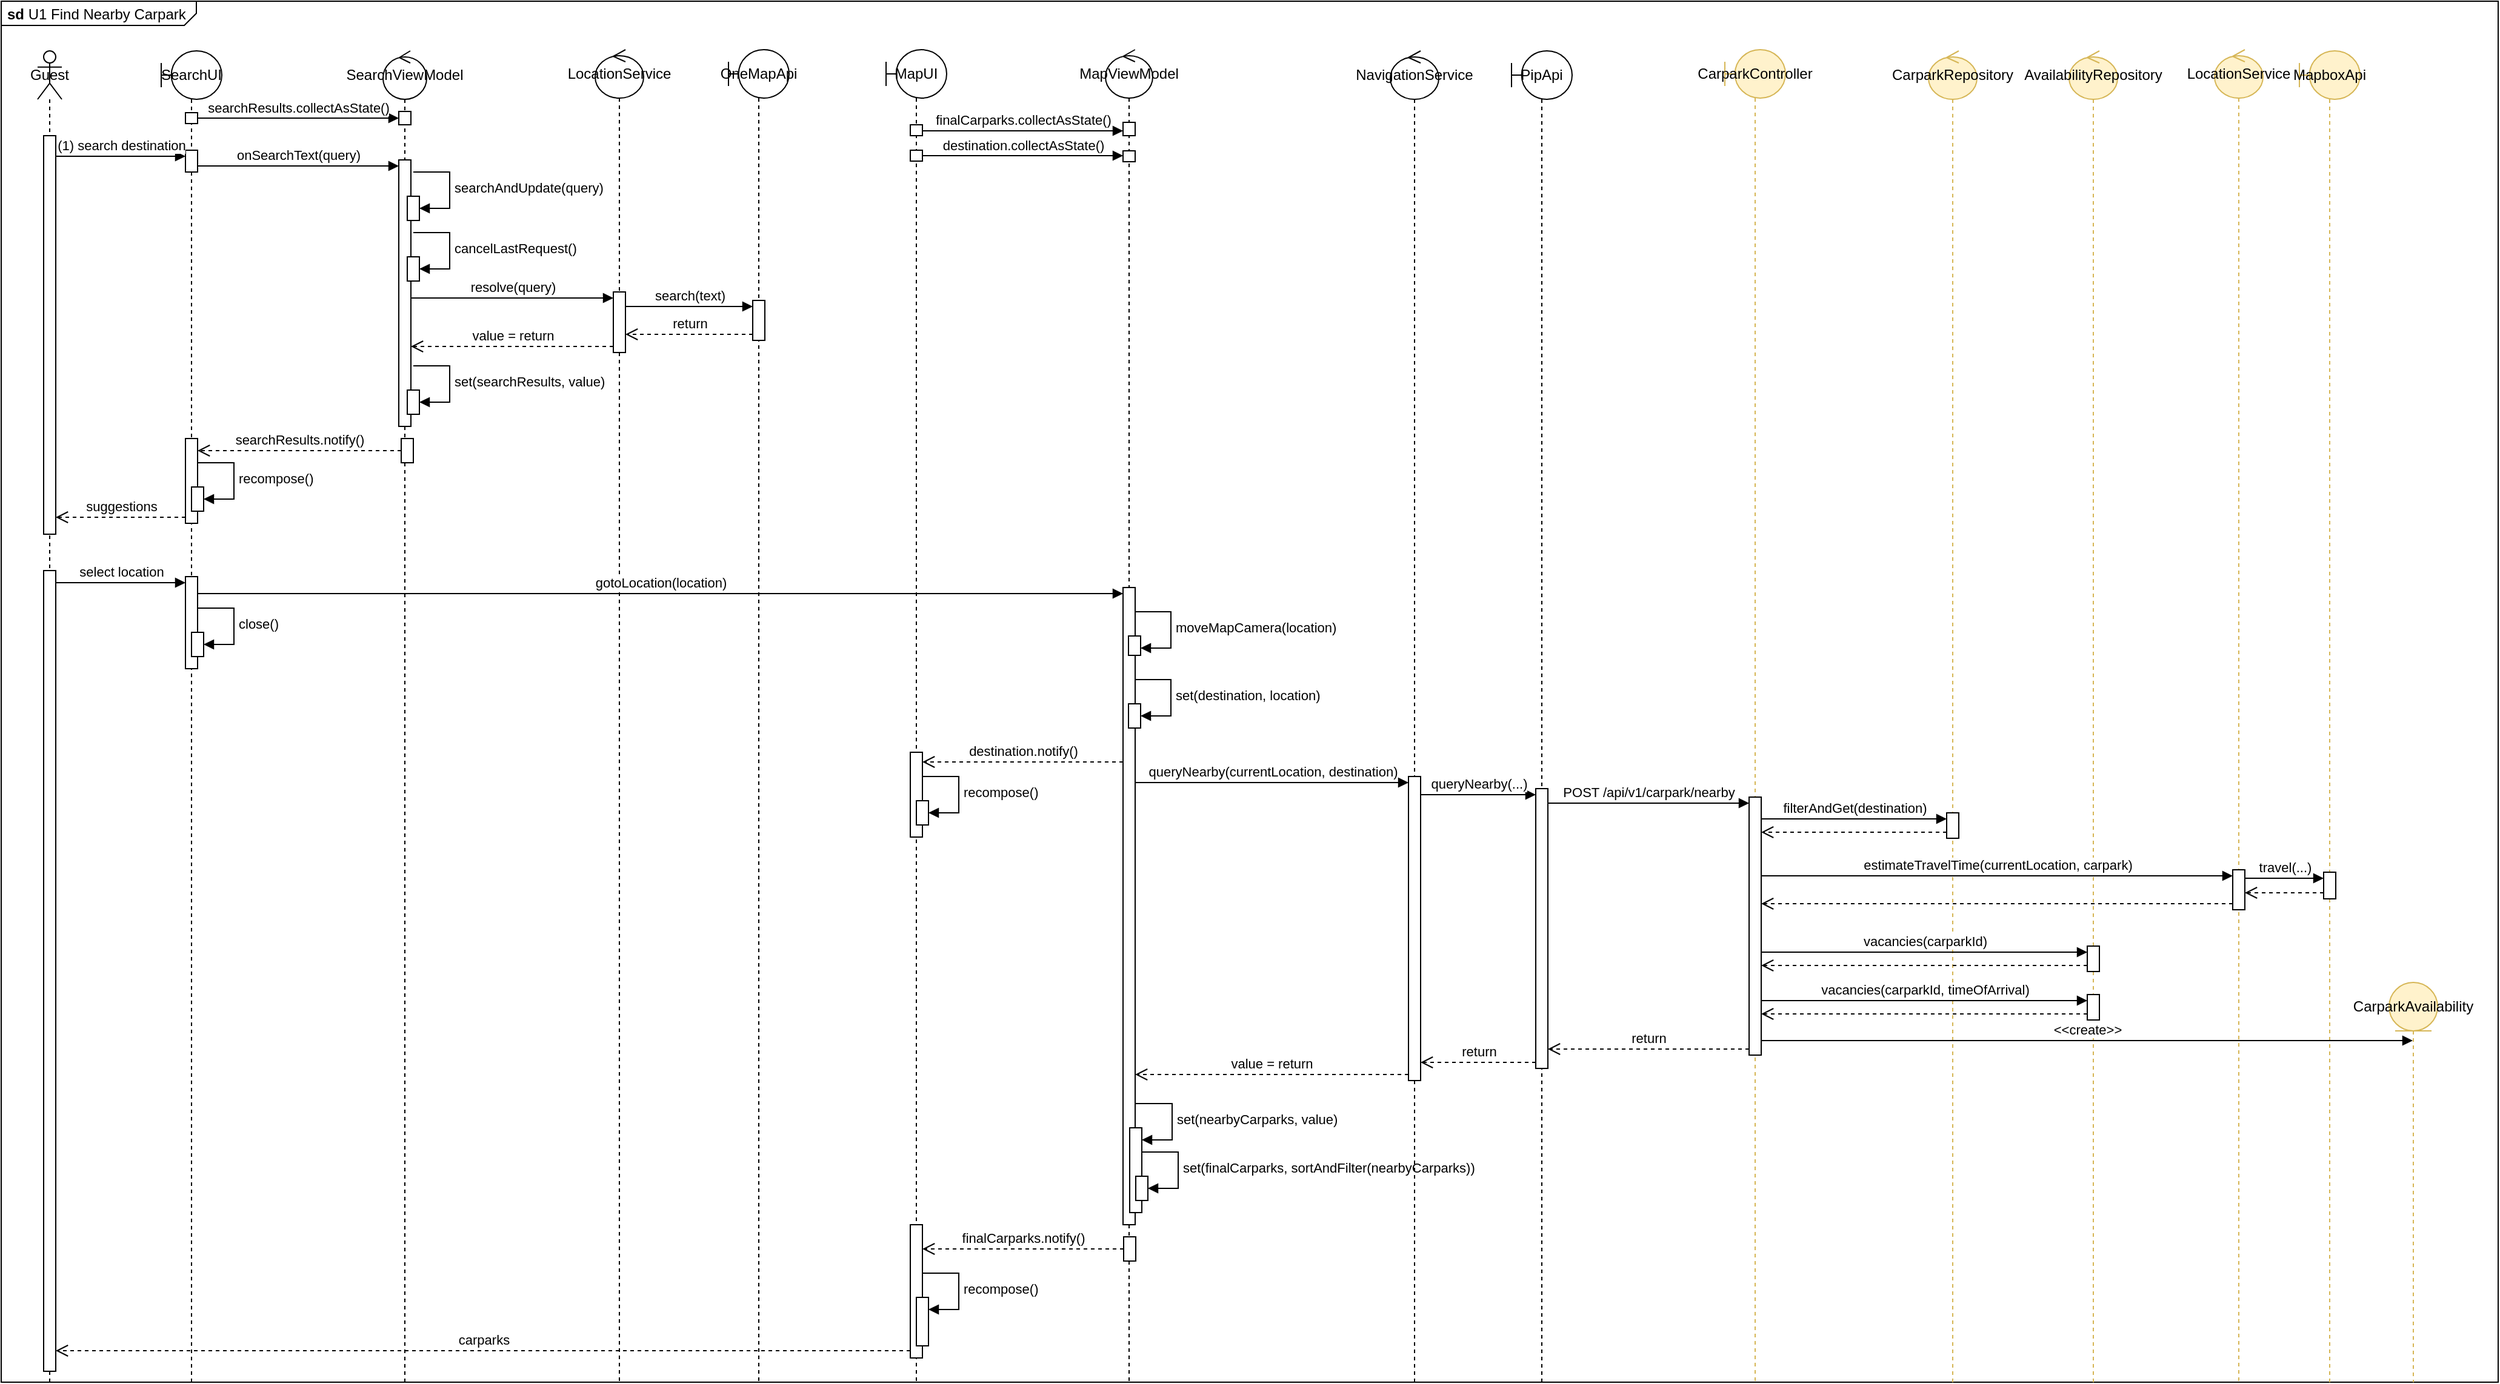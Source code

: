 <mxfile version="22.1.3" type="google">
  <diagram name="Page-1" id="Y_XIVPLSbeTT0fTXCSYw">
    <mxGraphModel grid="1" page="1" gridSize="10" guides="1" tooltips="1" connect="1" arrows="1" fold="1" pageScale="1" pageWidth="1200" pageHeight="1920" math="0" shadow="0">
      <root>
        <mxCell id="0" />
        <mxCell id="1" parent="0" />
        <mxCell id="b3-rq_WjQlA8YxyIdwE0-1" value="&lt;p style=&quot;margin:0px;margin-top:4px;margin-left:5px;text-align:left;&quot;&gt;&lt;b&gt;sd&lt;/b&gt;  U1 Find Nearby Carpark&lt;/p&gt;" style="html=1;shape=mxgraph.sysml.package;overflow=fill;labelX=161.5;align=left;spacingLeft=5;verticalAlign=top;spacingTop=-3;movable=1;resizable=1;rotatable=1;deletable=1;editable=1;locked=0;connectable=1;" vertex="1" parent="1">
          <mxGeometry x="90" y="40" width="2060" height="1140" as="geometry" />
        </mxCell>
        <mxCell id="b3-rq_WjQlA8YxyIdwE0-6" value="Guest" style="shape=umlLifeline;perimeter=lifelinePerimeter;whiteSpace=wrap;html=1;container=1;dropTarget=0;collapsible=0;recursiveResize=0;outlineConnect=0;portConstraint=eastwest;newEdgeStyle={&quot;curved&quot;:0,&quot;rounded&quot;:0};participant=umlActor;" vertex="1" parent="1">
          <mxGeometry x="120" y="81" width="20" height="1099" as="geometry" />
        </mxCell>
        <mxCell id="b3-rq_WjQlA8YxyIdwE0-49" value="" style="html=1;points=[[0,0,0,0,5],[0,1,0,0,-5],[1,0,0,0,5],[1,1,0,0,-5]];perimeter=orthogonalPerimeter;outlineConnect=0;targetShapes=umlLifeline;portConstraint=eastwest;newEdgeStyle={&quot;curved&quot;:0,&quot;rounded&quot;:0};" vertex="1" parent="b3-rq_WjQlA8YxyIdwE0-6">
          <mxGeometry x="5" y="70" width="10" height="329" as="geometry" />
        </mxCell>
        <mxCell id="xfMOsYi-v5C7950PNOb1-2" value="" style="html=1;points=[[0,0,0,0,5],[0,1,0,0,-5],[1,0,0,0,5],[1,1,0,0,-5]];perimeter=orthogonalPerimeter;outlineConnect=0;targetShapes=umlLifeline;portConstraint=eastwest;newEdgeStyle={&quot;curved&quot;:0,&quot;rounded&quot;:0};" vertex="1" parent="b3-rq_WjQlA8YxyIdwE0-6">
          <mxGeometry x="5" y="429" width="10" height="661" as="geometry" />
        </mxCell>
        <mxCell id="b3-rq_WjQlA8YxyIdwE0-10" value="SearchUI" style="shape=umlLifeline;perimeter=lifelinePerimeter;whiteSpace=wrap;html=1;container=1;dropTarget=0;collapsible=0;recursiveResize=0;outlineConnect=0;portConstraint=eastwest;newEdgeStyle={&quot;curved&quot;:0,&quot;rounded&quot;:0};participant=umlBoundary;" vertex="1" parent="1">
          <mxGeometry x="222" y="81" width="50" height="1099" as="geometry" />
        </mxCell>
        <mxCell id="b3-rq_WjQlA8YxyIdwE0-19" value="" style="html=1;points=[[0,0,0,0,5],[0,1,0,0,-5],[1,0,0,0,5],[1,1,0,0,-5]];perimeter=orthogonalPerimeter;outlineConnect=0;targetShapes=umlLifeline;portConstraint=eastwest;newEdgeStyle={&quot;curved&quot;:0,&quot;rounded&quot;:0};" vertex="1" parent="b3-rq_WjQlA8YxyIdwE0-10">
          <mxGeometry x="20" y="82" width="10" height="18" as="geometry" />
        </mxCell>
        <mxCell id="b3-rq_WjQlA8YxyIdwE0-45" value="" style="html=1;points=[[0,0,0,0,5],[0,1,0,0,-5],[1,0,0,0,5],[1,1,0,0,-5]];perimeter=orthogonalPerimeter;outlineConnect=0;targetShapes=umlLifeline;portConstraint=eastwest;newEdgeStyle={&quot;curved&quot;:0,&quot;rounded&quot;:0};" vertex="1" parent="b3-rq_WjQlA8YxyIdwE0-10">
          <mxGeometry x="20" y="320" width="10" height="70" as="geometry" />
        </mxCell>
        <mxCell id="b3-rq_WjQlA8YxyIdwE0-47" value="" style="html=1;points=[[0,0,0,0,5],[0,1,0,0,-5],[1,0,0,0,5],[1,1,0,0,-5]];perimeter=orthogonalPerimeter;outlineConnect=0;targetShapes=umlLifeline;portConstraint=eastwest;newEdgeStyle={&quot;curved&quot;:0,&quot;rounded&quot;:0};" vertex="1" parent="b3-rq_WjQlA8YxyIdwE0-10">
          <mxGeometry x="25" y="360" width="10" height="20" as="geometry" />
        </mxCell>
        <mxCell id="b3-rq_WjQlA8YxyIdwE0-48" value="recompose()" style="html=1;align=left;spacingLeft=2;endArrow=block;rounded=0;edgeStyle=orthogonalEdgeStyle;curved=0;rounded=0;" edge="1" parent="b3-rq_WjQlA8YxyIdwE0-10" target="b3-rq_WjQlA8YxyIdwE0-47">
          <mxGeometry relative="1" as="geometry">
            <mxPoint x="30" y="340" as="sourcePoint" />
            <Array as="points">
              <mxPoint x="60" y="370" />
            </Array>
          </mxGeometry>
        </mxCell>
        <mxCell id="xfMOsYi-v5C7950PNOb1-3" value="" style="html=1;points=[[0,0,0,0,5],[0,1,0,0,-5],[1,0,0,0,5],[1,1,0,0,-5]];perimeter=orthogonalPerimeter;outlineConnect=0;targetShapes=umlLifeline;portConstraint=eastwest;newEdgeStyle={&quot;curved&quot;:0,&quot;rounded&quot;:0};" vertex="1" parent="b3-rq_WjQlA8YxyIdwE0-10">
          <mxGeometry x="20" y="434" width="10" height="76" as="geometry" />
        </mxCell>
        <mxCell id="xfMOsYi-v5C7950PNOb1-9" value="" style="html=1;points=[[0,0,0,0,5],[0,1,0,0,-5],[1,0,0,0,5],[1,1,0,0,-5]];perimeter=orthogonalPerimeter;outlineConnect=0;targetShapes=umlLifeline;portConstraint=eastwest;newEdgeStyle={&quot;curved&quot;:0,&quot;rounded&quot;:0};" vertex="1" parent="b3-rq_WjQlA8YxyIdwE0-10">
          <mxGeometry x="25" y="480" width="10" height="20" as="geometry" />
        </mxCell>
        <mxCell id="xfMOsYi-v5C7950PNOb1-10" value="close()" style="html=1;align=left;spacingLeft=2;endArrow=block;rounded=0;edgeStyle=orthogonalEdgeStyle;curved=0;rounded=0;" edge="1" parent="b3-rq_WjQlA8YxyIdwE0-10" target="xfMOsYi-v5C7950PNOb1-9">
          <mxGeometry relative="1" as="geometry">
            <mxPoint x="30" y="460" as="sourcePoint" />
            <Array as="points">
              <mxPoint x="60" y="490" />
            </Array>
          </mxGeometry>
        </mxCell>
        <mxCell id="xfMOsYi-v5C7950PNOb1-11" value="" style="html=1;points=[[0,0,0,0,5],[0,1,0,0,-5],[1,0,0,0,5],[1,1,0,0,-5]];perimeter=orthogonalPerimeter;outlineConnect=0;targetShapes=umlLifeline;portConstraint=eastwest;newEdgeStyle={&quot;curved&quot;:0,&quot;rounded&quot;:0};" vertex="1" parent="b3-rq_WjQlA8YxyIdwE0-10">
          <mxGeometry x="20" y="51" width="10" height="9" as="geometry" />
        </mxCell>
        <mxCell id="b3-rq_WjQlA8YxyIdwE0-11" value="SearchViewModel" style="shape=umlLifeline;perimeter=lifelinePerimeter;whiteSpace=wrap;html=1;container=1;dropTarget=0;collapsible=0;recursiveResize=0;outlineConnect=0;portConstraint=eastwest;newEdgeStyle={&quot;curved&quot;:0,&quot;rounded&quot;:0};participant=umlControl;" vertex="1" parent="1">
          <mxGeometry x="405" y="81" width="36" height="1099" as="geometry" />
        </mxCell>
        <mxCell id="b3-rq_WjQlA8YxyIdwE0-22" value="" style="html=1;points=[[0,0,0,0,5],[0,1,0,0,-5],[1,0,0,0,5],[1,1,0,0,-5]];perimeter=orthogonalPerimeter;outlineConnect=0;targetShapes=umlLifeline;portConstraint=eastwest;newEdgeStyle={&quot;curved&quot;:0,&quot;rounded&quot;:0};" vertex="1" parent="b3-rq_WjQlA8YxyIdwE0-11">
          <mxGeometry x="13" y="90" width="10" height="220" as="geometry" />
        </mxCell>
        <mxCell id="b3-rq_WjQlA8YxyIdwE0-30" value="" style="html=1;points=[[0,0,0,0,5],[0,1,0,0,-5],[1,0,0,0,5],[1,1,0,0,-5]];perimeter=orthogonalPerimeter;outlineConnect=0;targetShapes=umlLifeline;portConstraint=eastwest;newEdgeStyle={&quot;curved&quot;:0,&quot;rounded&quot;:0};" vertex="1" parent="b3-rq_WjQlA8YxyIdwE0-11">
          <mxGeometry x="20" y="120" width="10" height="20" as="geometry" />
        </mxCell>
        <mxCell id="b3-rq_WjQlA8YxyIdwE0-31" value="searchAndUpdate(query)" style="html=1;align=left;spacingLeft=2;endArrow=block;rounded=0;edgeStyle=orthogonalEdgeStyle;curved=0;rounded=0;" edge="1" parent="b3-rq_WjQlA8YxyIdwE0-11" target="b3-rq_WjQlA8YxyIdwE0-30">
          <mxGeometry relative="1" as="geometry">
            <mxPoint x="25" y="100" as="sourcePoint" />
            <Array as="points">
              <mxPoint x="55" y="130" />
            </Array>
          </mxGeometry>
        </mxCell>
        <mxCell id="b3-rq_WjQlA8YxyIdwE0-34" value="" style="html=1;points=[[0,0,0,0,5],[0,1,0,0,-5],[1,0,0,0,5],[1,1,0,0,-5]];perimeter=orthogonalPerimeter;outlineConnect=0;targetShapes=umlLifeline;portConstraint=eastwest;newEdgeStyle={&quot;curved&quot;:0,&quot;rounded&quot;:0};" vertex="1" parent="b3-rq_WjQlA8YxyIdwE0-11">
          <mxGeometry x="20" y="170" width="10" height="20" as="geometry" />
        </mxCell>
        <mxCell id="b3-rq_WjQlA8YxyIdwE0-35" value="cancelLastRequest()" style="html=1;align=left;spacingLeft=2;endArrow=block;rounded=0;edgeStyle=orthogonalEdgeStyle;curved=0;rounded=0;" edge="1" parent="b3-rq_WjQlA8YxyIdwE0-11" target="b3-rq_WjQlA8YxyIdwE0-34">
          <mxGeometry relative="1" as="geometry">
            <mxPoint x="25" y="150" as="sourcePoint" />
            <Array as="points">
              <mxPoint x="55" y="180" />
            </Array>
          </mxGeometry>
        </mxCell>
        <mxCell id="b3-rq_WjQlA8YxyIdwE0-39" value="" style="html=1;points=[[0,0,0,0,5],[0,1,0,0,-5],[1,0,0,0,5],[1,1,0,0,-5]];perimeter=orthogonalPerimeter;outlineConnect=0;targetShapes=umlLifeline;portConstraint=eastwest;newEdgeStyle={&quot;curved&quot;:0,&quot;rounded&quot;:0};" vertex="1" parent="b3-rq_WjQlA8YxyIdwE0-11">
          <mxGeometry x="20" y="280" width="10" height="20" as="geometry" />
        </mxCell>
        <mxCell id="b3-rq_WjQlA8YxyIdwE0-40" value="set(searchResults, value)" style="html=1;align=left;spacingLeft=2;endArrow=block;rounded=0;edgeStyle=orthogonalEdgeStyle;curved=0;rounded=0;" edge="1" parent="b3-rq_WjQlA8YxyIdwE0-11" target="b3-rq_WjQlA8YxyIdwE0-39">
          <mxGeometry relative="1" as="geometry">
            <mxPoint x="25" y="260" as="sourcePoint" />
            <Array as="points">
              <mxPoint x="55" y="290" />
            </Array>
          </mxGeometry>
        </mxCell>
        <mxCell id="b3-rq_WjQlA8YxyIdwE0-44" value="" style="html=1;points=[[0,0,0,0,5],[0,1,0,0,-5],[1,0,0,0,5],[1,1,0,0,-5]];perimeter=orthogonalPerimeter;outlineConnect=0;targetShapes=umlLifeline;portConstraint=eastwest;newEdgeStyle={&quot;curved&quot;:0,&quot;rounded&quot;:0};" vertex="1" parent="b3-rq_WjQlA8YxyIdwE0-11">
          <mxGeometry x="15" y="320" width="10" height="20" as="geometry" />
        </mxCell>
        <mxCell id="xfMOsYi-v5C7950PNOb1-13" value="" style="html=1;points=[[0,0,0,0,5],[0,1,0,0,-5],[1,0,0,0,5],[1,1,0,0,-5]];perimeter=orthogonalPerimeter;outlineConnect=0;targetShapes=umlLifeline;portConstraint=eastwest;newEdgeStyle={&quot;curved&quot;:0,&quot;rounded&quot;:0};" vertex="1" parent="b3-rq_WjQlA8YxyIdwE0-11">
          <mxGeometry x="13" y="50" width="10" height="11" as="geometry" />
        </mxCell>
        <mxCell id="b3-rq_WjQlA8YxyIdwE0-12" value="LocationService" style="shape=umlLifeline;perimeter=lifelinePerimeter;whiteSpace=wrap;html=1;container=1;dropTarget=0;collapsible=0;recursiveResize=0;outlineConnect=0;portConstraint=eastwest;newEdgeStyle={&quot;curved&quot;:0,&quot;rounded&quot;:0};participant=umlControl;" vertex="1" parent="1">
          <mxGeometry x="580" y="80" width="40" height="1100" as="geometry" />
        </mxCell>
        <mxCell id="b3-rq_WjQlA8YxyIdwE0-25" value="" style="html=1;points=[[0,0,0,0,5],[0,1,0,0,-5],[1,0,0,0,5],[1,1,0,0,-5]];perimeter=orthogonalPerimeter;outlineConnect=0;targetShapes=umlLifeline;portConstraint=eastwest;newEdgeStyle={&quot;curved&quot;:0,&quot;rounded&quot;:0};" vertex="1" parent="b3-rq_WjQlA8YxyIdwE0-12">
          <mxGeometry x="15" y="200" width="10" height="50" as="geometry" />
        </mxCell>
        <mxCell id="b3-rq_WjQlA8YxyIdwE0-13" value="OneMapApi" style="shape=umlLifeline;perimeter=lifelinePerimeter;whiteSpace=wrap;html=1;container=1;dropTarget=0;collapsible=0;recursiveResize=0;outlineConnect=0;portConstraint=eastwest;newEdgeStyle={&quot;curved&quot;:0,&quot;rounded&quot;:0};participant=umlBoundary;" vertex="1" parent="1">
          <mxGeometry x="690" y="80" width="50" height="1100" as="geometry" />
        </mxCell>
        <mxCell id="b3-rq_WjQlA8YxyIdwE0-36" value="" style="html=1;points=[[0,0,0,0,5],[0,1,0,0,-5],[1,0,0,0,5],[1,1,0,0,-5]];perimeter=orthogonalPerimeter;outlineConnect=0;targetShapes=umlLifeline;portConstraint=eastwest;newEdgeStyle={&quot;curved&quot;:0,&quot;rounded&quot;:0};" vertex="1" parent="b3-rq_WjQlA8YxyIdwE0-13">
          <mxGeometry x="20" y="207" width="10" height="33" as="geometry" />
        </mxCell>
        <mxCell id="b3-rq_WjQlA8YxyIdwE0-15" value="MapViewModel" style="shape=umlLifeline;perimeter=lifelinePerimeter;whiteSpace=wrap;html=1;container=1;dropTarget=0;collapsible=0;recursiveResize=0;outlineConnect=0;portConstraint=eastwest;newEdgeStyle={&quot;curved&quot;:0,&quot;rounded&quot;:0};participant=umlControl;" vertex="1" parent="1">
          <mxGeometry x="1001" y="80" width="39" height="1100" as="geometry" />
        </mxCell>
        <mxCell id="xfMOsYi-v5C7950PNOb1-6" value="" style="html=1;points=[[0,0,0,0,5],[0,1,0,0,-5],[1,0,0,0,5],[1,1,0,0,-5]];perimeter=orthogonalPerimeter;outlineConnect=0;targetShapes=umlLifeline;portConstraint=eastwest;newEdgeStyle={&quot;curved&quot;:0,&quot;rounded&quot;:0};" vertex="1" parent="b3-rq_WjQlA8YxyIdwE0-15">
          <mxGeometry x="14.5" y="444" width="10" height="526" as="geometry" />
        </mxCell>
        <mxCell id="xfMOsYi-v5C7950PNOb1-25" value="" style="html=1;points=[[0,0,0,0,5],[0,1,0,0,-5],[1,0,0,0,5],[1,1,0,0,-5]];perimeter=orthogonalPerimeter;outlineConnect=0;targetShapes=umlLifeline;portConstraint=eastwest;newEdgeStyle={&quot;curved&quot;:0,&quot;rounded&quot;:0};" vertex="1" parent="b3-rq_WjQlA8YxyIdwE0-15">
          <mxGeometry x="14.5" y="60" width="10" height="11" as="geometry" />
        </mxCell>
        <mxCell id="xfMOsYi-v5C7950PNOb1-36" value="" style="html=1;points=[[0,0,0,0,5],[0,1,0,0,-5],[1,0,0,0,5],[1,1,0,0,-5]];perimeter=orthogonalPerimeter;outlineConnect=0;targetShapes=umlLifeline;portConstraint=eastwest;newEdgeStyle={&quot;curved&quot;:0,&quot;rounded&quot;:0};" vertex="1" parent="b3-rq_WjQlA8YxyIdwE0-15">
          <mxGeometry x="14.5" y="83.5" width="10" height="9" as="geometry" />
        </mxCell>
        <mxCell id="xfMOsYi-v5C7950PNOb1-47" value="" style="html=1;points=[[0,0,0,0,5],[0,1,0,0,-5],[1,0,0,0,5],[1,1,0,0,-5]];perimeter=orthogonalPerimeter;outlineConnect=0;targetShapes=umlLifeline;portConstraint=eastwest;newEdgeStyle={&quot;curved&quot;:0,&quot;rounded&quot;:0};" vertex="1" parent="b3-rq_WjQlA8YxyIdwE0-15">
          <mxGeometry x="19" y="484" width="10" height="16" as="geometry" />
        </mxCell>
        <mxCell id="xfMOsYi-v5C7950PNOb1-48" value="moveMapCamera(location)" style="html=1;align=left;spacingLeft=2;endArrow=block;rounded=0;edgeStyle=orthogonalEdgeStyle;curved=0;rounded=0;" edge="1" parent="b3-rq_WjQlA8YxyIdwE0-15" target="xfMOsYi-v5C7950PNOb1-47">
          <mxGeometry relative="1" as="geometry">
            <mxPoint x="24" y="464" as="sourcePoint" />
            <Array as="points">
              <mxPoint x="54" y="494" />
            </Array>
          </mxGeometry>
        </mxCell>
        <mxCell id="xfMOsYi-v5C7950PNOb1-49" value="" style="html=1;points=[[0,0,0,0,5],[0,1,0,0,-5],[1,0,0,0,5],[1,1,0,0,-5]];perimeter=orthogonalPerimeter;outlineConnect=0;targetShapes=umlLifeline;portConstraint=eastwest;newEdgeStyle={&quot;curved&quot;:0,&quot;rounded&quot;:0};" vertex="1" parent="b3-rq_WjQlA8YxyIdwE0-15">
          <mxGeometry x="19" y="540" width="10" height="20" as="geometry" />
        </mxCell>
        <mxCell id="xfMOsYi-v5C7950PNOb1-50" value="set(destination, location)" style="html=1;align=left;spacingLeft=2;endArrow=block;rounded=0;edgeStyle=orthogonalEdgeStyle;curved=0;rounded=0;" edge="1" parent="b3-rq_WjQlA8YxyIdwE0-15" target="xfMOsYi-v5C7950PNOb1-49">
          <mxGeometry relative="1" as="geometry">
            <mxPoint x="24" y="520" as="sourcePoint" />
            <Array as="points">
              <mxPoint x="54" y="550" />
            </Array>
          </mxGeometry>
        </mxCell>
        <mxCell id="xfMOsYi-v5C7950PNOb1-93" value="" style="html=1;points=[[0,0,0,0,5],[0,1,0,0,-5],[1,0,0,0,5],[1,1,0,0,-5]];perimeter=orthogonalPerimeter;outlineConnect=0;targetShapes=umlLifeline;portConstraint=eastwest;newEdgeStyle={&quot;curved&quot;:0,&quot;rounded&quot;:0};" vertex="1" parent="b3-rq_WjQlA8YxyIdwE0-15">
          <mxGeometry x="20" y="890" width="10" height="70" as="geometry" />
        </mxCell>
        <mxCell id="xfMOsYi-v5C7950PNOb1-94" value="set(nearbyCarparks, value)" style="html=1;align=left;spacingLeft=2;endArrow=block;rounded=0;edgeStyle=orthogonalEdgeStyle;curved=0;rounded=0;" edge="1" parent="b3-rq_WjQlA8YxyIdwE0-15" target="xfMOsYi-v5C7950PNOb1-93">
          <mxGeometry relative="1" as="geometry">
            <mxPoint x="25" y="870" as="sourcePoint" />
            <Array as="points">
              <mxPoint x="55" y="900" />
            </Array>
          </mxGeometry>
        </mxCell>
        <mxCell id="xfMOsYi-v5C7950PNOb1-95" value="" style="html=1;points=[[0,0,0,0,5],[0,1,0,0,-5],[1,0,0,0,5],[1,1,0,0,-5]];perimeter=orthogonalPerimeter;outlineConnect=0;targetShapes=umlLifeline;portConstraint=eastwest;newEdgeStyle={&quot;curved&quot;:0,&quot;rounded&quot;:0};" vertex="1" parent="b3-rq_WjQlA8YxyIdwE0-15">
          <mxGeometry x="25" y="930" width="10" height="20" as="geometry" />
        </mxCell>
        <mxCell id="xfMOsYi-v5C7950PNOb1-96" value="set(finalCarparks, sortAndFilter(nearbyCarparks))" style="html=1;align=left;spacingLeft=2;endArrow=block;rounded=0;edgeStyle=orthogonalEdgeStyle;curved=0;rounded=0;" edge="1" parent="b3-rq_WjQlA8YxyIdwE0-15" target="xfMOsYi-v5C7950PNOb1-95">
          <mxGeometry relative="1" as="geometry">
            <mxPoint x="30" y="910" as="sourcePoint" />
            <Array as="points">
              <mxPoint x="60" y="940" />
            </Array>
          </mxGeometry>
        </mxCell>
        <mxCell id="xfMOsYi-v5C7950PNOb1-103" value="" style="html=1;points=[[0,0,0,0,5],[0,1,0,0,-5],[1,0,0,0,5],[1,1,0,0,-5]];perimeter=orthogonalPerimeter;outlineConnect=0;targetShapes=umlLifeline;portConstraint=eastwest;newEdgeStyle={&quot;curved&quot;:0,&quot;rounded&quot;:0};" vertex="1" parent="b3-rq_WjQlA8YxyIdwE0-15">
          <mxGeometry x="15" y="980" width="10" height="20" as="geometry" />
        </mxCell>
        <mxCell id="b3-rq_WjQlA8YxyIdwE0-20" value="(1) search destination" style="html=1;verticalAlign=bottom;endArrow=block;curved=0;rounded=0;entryX=0;entryY=0;entryDx=0;entryDy=5;" edge="1" parent="1" source="b3-rq_WjQlA8YxyIdwE0-49" target="b3-rq_WjQlA8YxyIdwE0-19">
          <mxGeometry relative="1" as="geometry">
            <mxPoint x="135" y="168" as="sourcePoint" />
          </mxGeometry>
        </mxCell>
        <mxCell id="b3-rq_WjQlA8YxyIdwE0-23" value="onSearchText(query)" style="html=1;verticalAlign=bottom;endArrow=block;curved=0;rounded=0;entryX=0;entryY=0;entryDx=0;entryDy=5;" edge="1" parent="1" source="b3-rq_WjQlA8YxyIdwE0-19" target="b3-rq_WjQlA8YxyIdwE0-22">
          <mxGeometry relative="1" as="geometry">
            <mxPoint x="201" y="175" as="sourcePoint" />
          </mxGeometry>
        </mxCell>
        <mxCell id="b3-rq_WjQlA8YxyIdwE0-26" value="resolve(query)" style="html=1;verticalAlign=bottom;endArrow=block;curved=0;rounded=0;entryX=0;entryY=0;entryDx=0;entryDy=5;" edge="1" parent="1" source="b3-rq_WjQlA8YxyIdwE0-22" target="b3-rq_WjQlA8YxyIdwE0-25">
          <mxGeometry relative="1" as="geometry">
            <mxPoint x="297" y="195" as="sourcePoint" />
          </mxGeometry>
        </mxCell>
        <mxCell id="b3-rq_WjQlA8YxyIdwE0-27" value="value = return" style="html=1;verticalAlign=bottom;endArrow=open;dashed=1;endSize=8;curved=0;rounded=0;exitX=0;exitY=1;exitDx=0;exitDy=-5;" edge="1" parent="1" source="b3-rq_WjQlA8YxyIdwE0-25" target="b3-rq_WjQlA8YxyIdwE0-22">
          <mxGeometry relative="1" as="geometry">
            <mxPoint x="297" y="265" as="targetPoint" />
          </mxGeometry>
        </mxCell>
        <mxCell id="b3-rq_WjQlA8YxyIdwE0-37" value="search(text)" style="html=1;verticalAlign=bottom;endArrow=block;curved=0;rounded=0;entryX=0;entryY=0;entryDx=0;entryDy=5;" edge="1" parent="1" source="b3-rq_WjQlA8YxyIdwE0-25" target="b3-rq_WjQlA8YxyIdwE0-36">
          <mxGeometry relative="1" as="geometry">
            <mxPoint x="403" y="305" as="sourcePoint" />
          </mxGeometry>
        </mxCell>
        <mxCell id="b3-rq_WjQlA8YxyIdwE0-38" value="return" style="html=1;verticalAlign=bottom;endArrow=open;dashed=1;endSize=8;curved=0;rounded=0;exitX=0;exitY=1;exitDx=0;exitDy=-5;" edge="1" parent="1" source="b3-rq_WjQlA8YxyIdwE0-36" target="b3-rq_WjQlA8YxyIdwE0-25">
          <mxGeometry relative="1" as="geometry">
            <mxPoint x="403" y="375" as="targetPoint" />
          </mxGeometry>
        </mxCell>
        <mxCell id="b3-rq_WjQlA8YxyIdwE0-46" value="searchResults.notify()" style="html=1;verticalAlign=bottom;endArrow=open;dashed=1;endSize=8;curved=0;rounded=0;" edge="1" parent="1" source="b3-rq_WjQlA8YxyIdwE0-44" target="b3-rq_WjQlA8YxyIdwE0-45">
          <mxGeometry relative="1" as="geometry">
            <mxPoint x="265" y="410" as="sourcePoint" />
            <mxPoint x="230" y="411" as="targetPoint" />
          </mxGeometry>
        </mxCell>
        <mxCell id="b3-rq_WjQlA8YxyIdwE0-50" value="suggestions" style="html=1;verticalAlign=bottom;endArrow=open;dashed=1;endSize=8;curved=0;rounded=0;exitX=0;exitY=1;exitDx=0;exitDy=-5;exitPerimeter=0;" edge="1" parent="1" source="b3-rq_WjQlA8YxyIdwE0-45" target="b3-rq_WjQlA8YxyIdwE0-49">
          <mxGeometry relative="1" as="geometry">
            <mxPoint x="200" y="470" as="sourcePoint" />
            <mxPoint x="130" y="465" as="targetPoint" />
          </mxGeometry>
        </mxCell>
        <mxCell id="xfMOsYi-v5C7950PNOb1-4" value="select location" style="html=1;verticalAlign=bottom;endArrow=block;curved=0;rounded=0;entryX=0;entryY=0;entryDx=0;entryDy=5;" edge="1" parent="1" source="xfMOsYi-v5C7950PNOb1-2" target="xfMOsYi-v5C7950PNOb1-3">
          <mxGeometry relative="1" as="geometry">
            <mxPoint x="150" y="535" as="sourcePoint" />
          </mxGeometry>
        </mxCell>
        <mxCell id="xfMOsYi-v5C7950PNOb1-7" value="gotoLocation(location)" style="html=1;verticalAlign=bottom;endArrow=block;curved=0;rounded=0;entryX=0;entryY=0;entryDx=0;entryDy=5;" edge="1" parent="1" source="xfMOsYi-v5C7950PNOb1-3" target="xfMOsYi-v5C7950PNOb1-6">
          <mxGeometry relative="1" as="geometry">
            <mxPoint x="230" y="529" as="sourcePoint" />
          </mxGeometry>
        </mxCell>
        <mxCell id="xfMOsYi-v5C7950PNOb1-12" value="searchResults.collectAsState()" style="html=1;verticalAlign=bottom;endArrow=block;curved=0;rounded=0;" edge="1" parent="1" source="xfMOsYi-v5C7950PNOb1-11" target="xfMOsYi-v5C7950PNOb1-13">
          <mxGeometry width="80" relative="1" as="geometry">
            <mxPoint x="240" y="140" as="sourcePoint" />
            <mxPoint x="310" y="140" as="targetPoint" />
          </mxGeometry>
        </mxCell>
        <mxCell id="xfMOsYi-v5C7950PNOb1-14" value="MapUI" style="shape=umlLifeline;perimeter=lifelinePerimeter;whiteSpace=wrap;html=1;container=1;dropTarget=0;collapsible=0;recursiveResize=0;outlineConnect=0;portConstraint=eastwest;newEdgeStyle={&quot;curved&quot;:0,&quot;rounded&quot;:0};participant=umlBoundary;" vertex="1" parent="1">
          <mxGeometry x="820" y="80" width="50" height="1100" as="geometry" />
        </mxCell>
        <mxCell id="xfMOsYi-v5C7950PNOb1-24" value="" style="html=1;points=[[0,0,0,0,5],[0,1,0,0,-5],[1,0,0,0,5],[1,1,0,0,-5]];perimeter=orthogonalPerimeter;outlineConnect=0;targetShapes=umlLifeline;portConstraint=eastwest;newEdgeStyle={&quot;curved&quot;:0,&quot;rounded&quot;:0};" vertex="1" parent="xfMOsYi-v5C7950PNOb1-14">
          <mxGeometry x="20" y="62" width="10" height="9" as="geometry" />
        </mxCell>
        <mxCell id="xfMOsYi-v5C7950PNOb1-34" value="" style="html=1;points=[[0,0,0,0,5],[0,1,0,0,-5],[1,0,0,0,5],[1,1,0,0,-5]];perimeter=orthogonalPerimeter;outlineConnect=0;targetShapes=umlLifeline;portConstraint=eastwest;newEdgeStyle={&quot;curved&quot;:0,&quot;rounded&quot;:0};" vertex="1" parent="xfMOsYi-v5C7950PNOb1-14">
          <mxGeometry x="20" y="83" width="10" height="9" as="geometry" />
        </mxCell>
        <mxCell id="xfMOsYi-v5C7950PNOb1-62" value="" style="html=1;points=[[0,0,0,0,5],[0,1,0,0,-5],[1,0,0,0,5],[1,1,0,0,-5]];perimeter=orthogonalPerimeter;outlineConnect=0;targetShapes=umlLifeline;portConstraint=eastwest;newEdgeStyle={&quot;curved&quot;:0,&quot;rounded&quot;:0};" vertex="1" parent="xfMOsYi-v5C7950PNOb1-14">
          <mxGeometry x="20" y="580" width="10" height="70" as="geometry" />
        </mxCell>
        <mxCell id="xfMOsYi-v5C7950PNOb1-68" value="" style="html=1;points=[[0,0,0,0,5],[0,1,0,0,-5],[1,0,0,0,5],[1,1,0,0,-5]];perimeter=orthogonalPerimeter;outlineConnect=0;targetShapes=umlLifeline;portConstraint=eastwest;newEdgeStyle={&quot;curved&quot;:0,&quot;rounded&quot;:0};" vertex="1" parent="xfMOsYi-v5C7950PNOb1-14">
          <mxGeometry x="25" y="620" width="10" height="20" as="geometry" />
        </mxCell>
        <mxCell id="xfMOsYi-v5C7950PNOb1-69" value="recompose()" style="html=1;align=left;spacingLeft=2;endArrow=block;rounded=0;edgeStyle=orthogonalEdgeStyle;curved=0;rounded=0;" edge="1" parent="xfMOsYi-v5C7950PNOb1-14" target="xfMOsYi-v5C7950PNOb1-68">
          <mxGeometry relative="1" as="geometry">
            <mxPoint x="30" y="600" as="sourcePoint" />
            <Array as="points">
              <mxPoint x="60" y="630" />
            </Array>
          </mxGeometry>
        </mxCell>
        <mxCell id="xfMOsYi-v5C7950PNOb1-105" value="" style="html=1;points=[[0,0,0,0,5],[0,1,0,0,-5],[1,0,0,0,5],[1,1,0,0,-5]];perimeter=orthogonalPerimeter;outlineConnect=0;targetShapes=umlLifeline;portConstraint=eastwest;newEdgeStyle={&quot;curved&quot;:0,&quot;rounded&quot;:0};" vertex="1" parent="xfMOsYi-v5C7950PNOb1-14">
          <mxGeometry x="20" y="970" width="10" height="110" as="geometry" />
        </mxCell>
        <mxCell id="xfMOsYi-v5C7950PNOb1-106" value="" style="html=1;points=[[0,0,0,0,5],[0,1,0,0,-5],[1,0,0,0,5],[1,1,0,0,-5]];perimeter=orthogonalPerimeter;outlineConnect=0;targetShapes=umlLifeline;portConstraint=eastwest;newEdgeStyle={&quot;curved&quot;:0,&quot;rounded&quot;:0};" vertex="1" parent="xfMOsYi-v5C7950PNOb1-14">
          <mxGeometry x="25" y="1030" width="10" height="40" as="geometry" />
        </mxCell>
        <mxCell id="xfMOsYi-v5C7950PNOb1-107" value="recompose()" style="html=1;align=left;spacingLeft=2;endArrow=block;rounded=0;edgeStyle=orthogonalEdgeStyle;curved=0;rounded=0;" edge="1" parent="xfMOsYi-v5C7950PNOb1-14" target="xfMOsYi-v5C7950PNOb1-106">
          <mxGeometry relative="1" as="geometry">
            <mxPoint x="30" y="1010" as="sourcePoint" />
            <Array as="points">
              <mxPoint x="60" y="1040" />
            </Array>
          </mxGeometry>
        </mxCell>
        <mxCell id="xfMOsYi-v5C7950PNOb1-26" value="finalCarparks.collectAsState()" style="html=1;verticalAlign=bottom;endArrow=block;curved=0;rounded=0;exitX=1;exitY=0;exitDx=0;exitDy=5;exitPerimeter=0;" edge="1" parent="1" source="xfMOsYi-v5C7950PNOb1-24" target="xfMOsYi-v5C7950PNOb1-25">
          <mxGeometry width="80" relative="1" as="geometry">
            <mxPoint x="880" y="150" as="sourcePoint" />
            <mxPoint x="867.5" y="149" as="targetPoint" />
          </mxGeometry>
        </mxCell>
        <mxCell id="xfMOsYi-v5C7950PNOb1-35" value="destination.collectAsState()" style="html=1;verticalAlign=bottom;endArrow=block;curved=0;rounded=0;" edge="1" parent="1" source="xfMOsYi-v5C7950PNOb1-34" target="xfMOsYi-v5C7950PNOb1-36">
          <mxGeometry width="80" relative="1" as="geometry">
            <mxPoint x="870" y="180" as="sourcePoint" />
            <mxPoint x="950" y="180" as="targetPoint" />
          </mxGeometry>
        </mxCell>
        <mxCell id="xfMOsYi-v5C7950PNOb1-38" value="NavigationService" style="shape=umlLifeline;perimeter=lifelinePerimeter;whiteSpace=wrap;html=1;container=1;dropTarget=0;collapsible=0;recursiveResize=0;outlineConnect=0;portConstraint=eastwest;newEdgeStyle={&quot;curved&quot;:0,&quot;rounded&quot;:0};participant=umlControl;" vertex="1" parent="1">
          <mxGeometry x="1236" y="81" width="40" height="1099" as="geometry" />
        </mxCell>
        <mxCell id="xfMOsYi-v5C7950PNOb1-51" value="" style="html=1;points=[[0,0,0,0,5],[0,1,0,0,-5],[1,0,0,0,5],[1,1,0,0,-5]];perimeter=orthogonalPerimeter;outlineConnect=0;targetShapes=umlLifeline;portConstraint=eastwest;newEdgeStyle={&quot;curved&quot;:0,&quot;rounded&quot;:0};" vertex="1" parent="xfMOsYi-v5C7950PNOb1-38">
          <mxGeometry x="15" y="599" width="10" height="251" as="geometry" />
        </mxCell>
        <mxCell id="xfMOsYi-v5C7950PNOb1-40" value="PipApi" style="shape=umlLifeline;perimeter=lifelinePerimeter;whiteSpace=wrap;html=1;container=1;dropTarget=0;collapsible=0;recursiveResize=0;outlineConnect=0;portConstraint=eastwest;newEdgeStyle={&quot;curved&quot;:0,&quot;rounded&quot;:0};participant=umlBoundary;" vertex="1" parent="1">
          <mxGeometry x="1336" y="81" width="50" height="1099" as="geometry" />
        </mxCell>
        <mxCell id="xfMOsYi-v5C7950PNOb1-70" value="" style="html=1;points=[[0,0,0,0,5],[0,1,0,0,-5],[1,0,0,0,5],[1,1,0,0,-5]];perimeter=orthogonalPerimeter;outlineConnect=0;targetShapes=umlLifeline;portConstraint=eastwest;newEdgeStyle={&quot;curved&quot;:0,&quot;rounded&quot;:0};" vertex="1" parent="xfMOsYi-v5C7950PNOb1-40">
          <mxGeometry x="20" y="609" width="10" height="231" as="geometry" />
        </mxCell>
        <mxCell id="xfMOsYi-v5C7950PNOb1-42" value="CarparkController" style="shape=umlLifeline;perimeter=lifelinePerimeter;whiteSpace=wrap;html=1;container=1;dropTarget=0;collapsible=0;recursiveResize=0;outlineConnect=0;portConstraint=eastwest;newEdgeStyle={&quot;curved&quot;:0,&quot;rounded&quot;:0};participant=umlBoundary;fillColor=#fff2cc;strokeColor=#d6b656;" vertex="1" parent="1">
          <mxGeometry x="1512" y="80" width="50" height="1100" as="geometry" />
        </mxCell>
        <mxCell id="xfMOsYi-v5C7950PNOb1-73" value="" style="html=1;points=[[0,0,0,0,5],[0,1,0,0,-5],[1,0,0,0,5],[1,1,0,0,-5]];perimeter=orthogonalPerimeter;outlineConnect=0;targetShapes=umlLifeline;portConstraint=eastwest;newEdgeStyle={&quot;curved&quot;:0,&quot;rounded&quot;:0};" vertex="1" parent="xfMOsYi-v5C7950PNOb1-42">
          <mxGeometry x="20" y="617" width="10" height="213" as="geometry" />
        </mxCell>
        <mxCell id="xfMOsYi-v5C7950PNOb1-43" value="CarparkRepository" style="shape=umlLifeline;perimeter=lifelinePerimeter;whiteSpace=wrap;html=1;container=1;dropTarget=0;collapsible=0;recursiveResize=0;outlineConnect=0;portConstraint=eastwest;newEdgeStyle={&quot;curved&quot;:0,&quot;rounded&quot;:0};participant=umlControl;fillColor=#fff2cc;strokeColor=#d6b656;" vertex="1" parent="1">
          <mxGeometry x="1680" y="81" width="40" height="1099" as="geometry" />
        </mxCell>
        <mxCell id="xfMOsYi-v5C7950PNOb1-76" value="" style="html=1;points=[[0,0,0,0,5],[0,1,0,0,-5],[1,0,0,0,5],[1,1,0,0,-5]];perimeter=orthogonalPerimeter;outlineConnect=0;targetShapes=umlLifeline;portConstraint=eastwest;newEdgeStyle={&quot;curved&quot;:0,&quot;rounded&quot;:0};" vertex="1" parent="xfMOsYi-v5C7950PNOb1-43">
          <mxGeometry x="15" y="629" width="10" height="21" as="geometry" />
        </mxCell>
        <mxCell id="xfMOsYi-v5C7950PNOb1-44" value="AvailabilityRepository" style="shape=umlLifeline;perimeter=lifelinePerimeter;whiteSpace=wrap;html=1;container=1;dropTarget=0;collapsible=0;recursiveResize=0;outlineConnect=0;portConstraint=eastwest;newEdgeStyle={&quot;curved&quot;:0,&quot;rounded&quot;:0};participant=umlControl;fillColor=#fff2cc;strokeColor=#d6b656;" vertex="1" parent="1">
          <mxGeometry x="1796" y="81" width="40" height="1099" as="geometry" />
        </mxCell>
        <mxCell id="xfMOsYi-v5C7950PNOb1-85" value="" style="html=1;points=[[0,0,0,0,5],[0,1,0,0,-5],[1,0,0,0,5],[1,1,0,0,-5]];perimeter=orthogonalPerimeter;outlineConnect=0;targetShapes=umlLifeline;portConstraint=eastwest;newEdgeStyle={&quot;curved&quot;:0,&quot;rounded&quot;:0};" vertex="1" parent="xfMOsYi-v5C7950PNOb1-44">
          <mxGeometry x="15" y="739" width="10" height="21" as="geometry" />
        </mxCell>
        <mxCell id="xfMOsYi-v5C7950PNOb1-88" value="" style="html=1;points=[[0,0,0,0,5],[0,1,0,0,-5],[1,0,0,0,5],[1,1,0,0,-5]];perimeter=orthogonalPerimeter;outlineConnect=0;targetShapes=umlLifeline;portConstraint=eastwest;newEdgeStyle={&quot;curved&quot;:0,&quot;rounded&quot;:0};" vertex="1" parent="xfMOsYi-v5C7950PNOb1-44">
          <mxGeometry x="15" y="779" width="10" height="21" as="geometry" />
        </mxCell>
        <mxCell id="xfMOsYi-v5C7950PNOb1-45" value="LocationService" style="shape=umlLifeline;perimeter=lifelinePerimeter;whiteSpace=wrap;html=1;container=1;dropTarget=0;collapsible=0;recursiveResize=0;outlineConnect=0;portConstraint=eastwest;newEdgeStyle={&quot;curved&quot;:0,&quot;rounded&quot;:0};participant=umlControl;fillColor=#fff2cc;strokeColor=#d6b656;" vertex="1" parent="1">
          <mxGeometry x="1916" y="80" width="40" height="1100" as="geometry" />
        </mxCell>
        <mxCell id="xfMOsYi-v5C7950PNOb1-79" value="" style="html=1;points=[[0,0,0,0,5],[0,1,0,0,-5],[1,0,0,0,5],[1,1,0,0,-5]];perimeter=orthogonalPerimeter;outlineConnect=0;targetShapes=umlLifeline;portConstraint=eastwest;newEdgeStyle={&quot;curved&quot;:0,&quot;rounded&quot;:0};" vertex="1" parent="xfMOsYi-v5C7950PNOb1-45">
          <mxGeometry x="15" y="677" width="10" height="33" as="geometry" />
        </mxCell>
        <mxCell id="xfMOsYi-v5C7950PNOb1-46" value="MapboxApi" style="shape=umlLifeline;perimeter=lifelinePerimeter;whiteSpace=wrap;html=1;container=1;dropTarget=0;collapsible=0;recursiveResize=0;outlineConnect=0;portConstraint=eastwest;newEdgeStyle={&quot;curved&quot;:0,&quot;rounded&quot;:0};participant=umlBoundary;fillColor=#fff2cc;strokeColor=#d6b656;" vertex="1" parent="1">
          <mxGeometry x="1986" y="81" width="50" height="1099" as="geometry" />
        </mxCell>
        <mxCell id="xfMOsYi-v5C7950PNOb1-82" value="" style="html=1;points=[[0,0,0,0,5],[0,1,0,0,-5],[1,0,0,0,5],[1,1,0,0,-5]];perimeter=orthogonalPerimeter;outlineConnect=0;targetShapes=umlLifeline;portConstraint=eastwest;newEdgeStyle={&quot;curved&quot;:0,&quot;rounded&quot;:0};" vertex="1" parent="xfMOsYi-v5C7950PNOb1-46">
          <mxGeometry x="20" y="678" width="10" height="22" as="geometry" />
        </mxCell>
        <mxCell id="xfMOsYi-v5C7950PNOb1-52" value="queryNearby(currentLocation, destination)" style="html=1;verticalAlign=bottom;endArrow=block;curved=0;rounded=0;entryX=0;entryY=0;entryDx=0;entryDy=5;" edge="1" parent="1" source="xfMOsYi-v5C7950PNOb1-6" target="xfMOsYi-v5C7950PNOb1-51">
          <mxGeometry relative="1" as="geometry">
            <mxPoint x="1045" y="685" as="sourcePoint" />
          </mxGeometry>
        </mxCell>
        <mxCell id="xfMOsYi-v5C7950PNOb1-53" value="value = return" style="html=1;verticalAlign=bottom;endArrow=open;dashed=1;endSize=8;curved=0;rounded=0;exitX=0;exitY=1;exitDx=0;exitDy=-5;" edge="1" parent="1" source="xfMOsYi-v5C7950PNOb1-51" target="xfMOsYi-v5C7950PNOb1-6">
          <mxGeometry relative="1" as="geometry">
            <mxPoint x="1045" y="755" as="targetPoint" />
          </mxGeometry>
        </mxCell>
        <mxCell id="xfMOsYi-v5C7950PNOb1-66" value="destination.notify()" style="html=1;verticalAlign=bottom;endArrow=open;dashed=1;endSize=8;curved=0;rounded=0;" edge="1" parent="1">
          <mxGeometry relative="1" as="geometry">
            <mxPoint x="1015.5" y="668" as="sourcePoint" />
            <mxPoint x="850" y="668" as="targetPoint" />
          </mxGeometry>
        </mxCell>
        <mxCell id="xfMOsYi-v5C7950PNOb1-71" value="queryNearby(...)" style="html=1;verticalAlign=bottom;endArrow=block;curved=0;rounded=0;entryX=0;entryY=0;entryDx=0;entryDy=5;" edge="1" parent="1" source="xfMOsYi-v5C7950PNOb1-51" target="xfMOsYi-v5C7950PNOb1-70">
          <mxGeometry relative="1" as="geometry">
            <mxPoint x="1286" y="695" as="sourcePoint" />
            <Array as="points" />
          </mxGeometry>
        </mxCell>
        <mxCell id="xfMOsYi-v5C7950PNOb1-72" value="return" style="html=1;verticalAlign=bottom;endArrow=open;dashed=1;endSize=8;curved=0;rounded=0;exitX=0;exitY=1;exitDx=0;exitDy=-5;" edge="1" parent="1" source="xfMOsYi-v5C7950PNOb1-70" target="xfMOsYi-v5C7950PNOb1-51">
          <mxGeometry relative="1" as="geometry">
            <mxPoint x="1286" y="765" as="targetPoint" />
          </mxGeometry>
        </mxCell>
        <mxCell id="xfMOsYi-v5C7950PNOb1-74" value="POST /api/v1/carpark/nearby" style="html=1;verticalAlign=bottom;endArrow=block;curved=0;rounded=0;entryX=0;entryY=0;entryDx=0;entryDy=5;" edge="1" parent="1" source="xfMOsYi-v5C7950PNOb1-70" target="xfMOsYi-v5C7950PNOb1-73">
          <mxGeometry relative="1" as="geometry">
            <mxPoint x="1386" y="715" as="sourcePoint" />
          </mxGeometry>
        </mxCell>
        <mxCell id="xfMOsYi-v5C7950PNOb1-75" value="return" style="html=1;verticalAlign=bottom;endArrow=open;dashed=1;endSize=8;curved=0;rounded=0;exitX=0;exitY=1;exitDx=0;exitDy=-5;" edge="1" parent="1" source="xfMOsYi-v5C7950PNOb1-73" target="xfMOsYi-v5C7950PNOb1-70">
          <mxGeometry relative="1" as="geometry">
            <mxPoint x="1386" y="785" as="targetPoint" />
          </mxGeometry>
        </mxCell>
        <mxCell id="xfMOsYi-v5C7950PNOb1-77" value="filterAndGet(destination)" style="html=1;verticalAlign=bottom;endArrow=block;curved=0;rounded=0;entryX=0;entryY=0;entryDx=0;entryDy=5;" edge="1" parent="1" source="xfMOsYi-v5C7950PNOb1-73" target="xfMOsYi-v5C7950PNOb1-76">
          <mxGeometry relative="1" as="geometry">
            <mxPoint x="1571" y="715" as="sourcePoint" />
          </mxGeometry>
        </mxCell>
        <mxCell id="xfMOsYi-v5C7950PNOb1-78" value="" style="html=1;verticalAlign=bottom;endArrow=open;dashed=1;endSize=8;curved=0;rounded=0;exitX=0;exitY=1;exitDx=0;exitDy=-5;" edge="1" parent="1" source="xfMOsYi-v5C7950PNOb1-76" target="xfMOsYi-v5C7950PNOb1-73">
          <mxGeometry relative="1" as="geometry">
            <mxPoint x="1571" y="785" as="targetPoint" />
          </mxGeometry>
        </mxCell>
        <mxCell id="xfMOsYi-v5C7950PNOb1-80" value="estimateTravelTime(currentLocation, carpark)" style="html=1;verticalAlign=bottom;endArrow=block;curved=0;rounded=0;entryX=0;entryY=0;entryDx=0;entryDy=5;" edge="1" parent="1" source="xfMOsYi-v5C7950PNOb1-73" target="xfMOsYi-v5C7950PNOb1-79">
          <mxGeometry relative="1" as="geometry">
            <mxPoint x="1666" y="765" as="sourcePoint" />
          </mxGeometry>
        </mxCell>
        <mxCell id="xfMOsYi-v5C7950PNOb1-81" value="" style="html=1;verticalAlign=bottom;endArrow=open;dashed=1;endSize=8;curved=0;rounded=0;exitX=0;exitY=1;exitDx=0;exitDy=-5;" edge="1" parent="1" source="xfMOsYi-v5C7950PNOb1-79" target="xfMOsYi-v5C7950PNOb1-73">
          <mxGeometry relative="1" as="geometry">
            <mxPoint x="1805" y="835" as="targetPoint" />
          </mxGeometry>
        </mxCell>
        <mxCell id="xfMOsYi-v5C7950PNOb1-83" value="travel(...)" style="html=1;verticalAlign=bottom;endArrow=block;curved=0;rounded=0;entryX=0;entryY=0;entryDx=0;entryDy=5;" edge="1" parent="1" source="xfMOsYi-v5C7950PNOb1-79" target="xfMOsYi-v5C7950PNOb1-82">
          <mxGeometry relative="1" as="geometry">
            <mxPoint x="1936" y="785" as="sourcePoint" />
          </mxGeometry>
        </mxCell>
        <mxCell id="xfMOsYi-v5C7950PNOb1-84" value="" style="html=1;verticalAlign=bottom;endArrow=open;dashed=1;endSize=8;curved=0;rounded=0;exitX=0;exitY=1;exitDx=0;exitDy=-5;exitPerimeter=0;" edge="1" parent="1" source="xfMOsYi-v5C7950PNOb1-82" target="xfMOsYi-v5C7950PNOb1-79">
          <mxGeometry relative="1" as="geometry">
            <mxPoint x="1941" y="784" as="targetPoint" />
            <mxPoint x="2006" y="784" as="sourcePoint" />
          </mxGeometry>
        </mxCell>
        <mxCell id="xfMOsYi-v5C7950PNOb1-86" value="vacancies(carparkId)" style="html=1;verticalAlign=bottom;endArrow=block;curved=0;rounded=0;entryX=0;entryY=0;entryDx=0;entryDy=5;" edge="1" parent="1" source="xfMOsYi-v5C7950PNOb1-73" target="xfMOsYi-v5C7950PNOb1-85">
          <mxGeometry relative="1" as="geometry">
            <mxPoint x="1681" y="825" as="sourcePoint" />
          </mxGeometry>
        </mxCell>
        <mxCell id="xfMOsYi-v5C7950PNOb1-87" value="" style="html=1;verticalAlign=bottom;endArrow=open;dashed=1;endSize=8;curved=0;rounded=0;exitX=0;exitY=1;exitDx=0;exitDy=-5;" edge="1" parent="1" source="xfMOsYi-v5C7950PNOb1-85" target="xfMOsYi-v5C7950PNOb1-73">
          <mxGeometry relative="1" as="geometry">
            <mxPoint x="1681" y="895" as="targetPoint" />
          </mxGeometry>
        </mxCell>
        <mxCell id="xfMOsYi-v5C7950PNOb1-89" value="vacancies(carparkId, timeOfArrival)" style="html=1;verticalAlign=bottom;endArrow=block;curved=0;rounded=0;entryX=0;entryY=0;entryDx=0;entryDy=5;" edge="1" parent="1" source="xfMOsYi-v5C7950PNOb1-73" target="xfMOsYi-v5C7950PNOb1-88">
          <mxGeometry relative="1" as="geometry">
            <mxPoint x="1681" y="865" as="sourcePoint" />
          </mxGeometry>
        </mxCell>
        <mxCell id="xfMOsYi-v5C7950PNOb1-90" value="" style="html=1;verticalAlign=bottom;endArrow=open;dashed=1;endSize=8;curved=0;rounded=0;exitX=0;exitY=1;exitDx=0;exitDy=-5;" edge="1" parent="1" source="xfMOsYi-v5C7950PNOb1-88" target="xfMOsYi-v5C7950PNOb1-73">
          <mxGeometry relative="1" as="geometry">
            <mxPoint x="1681" y="935" as="targetPoint" />
          </mxGeometry>
        </mxCell>
        <mxCell id="xfMOsYi-v5C7950PNOb1-91" value="CarparkAvailability" style="shape=umlLifeline;perimeter=lifelinePerimeter;whiteSpace=wrap;html=1;container=1;dropTarget=0;collapsible=0;recursiveResize=0;outlineConnect=0;portConstraint=eastwest;newEdgeStyle={&quot;curved&quot;:0,&quot;rounded&quot;:0};participant=umlEntity;fillColor=#fff2cc;strokeColor=#d6b656;" vertex="1" parent="1">
          <mxGeometry x="2060" y="850" width="40" height="330" as="geometry" />
        </mxCell>
        <mxCell id="xfMOsYi-v5C7950PNOb1-92" value="&amp;lt;&amp;lt;create&amp;gt;&amp;gt;" style="html=1;verticalAlign=bottom;endArrow=block;curved=0;rounded=0;" edge="1" parent="1" target="xfMOsYi-v5C7950PNOb1-91">
          <mxGeometry width="80" relative="1" as="geometry">
            <mxPoint x="1542" y="898" as="sourcePoint" />
            <mxPoint x="2019.5" y="898" as="targetPoint" />
          </mxGeometry>
        </mxCell>
        <mxCell id="xfMOsYi-v5C7950PNOb1-104" value="finalCarparks.notify()" style="html=1;verticalAlign=bottom;endArrow=open;dashed=1;endSize=8;curved=0;rounded=0;" edge="1" parent="1" source="xfMOsYi-v5C7950PNOb1-103" target="xfMOsYi-v5C7950PNOb1-105">
          <mxGeometry relative="1" as="geometry">
            <mxPoint x="1001" y="1070" as="sourcePoint" />
            <mxPoint x="921" y="1070" as="targetPoint" />
          </mxGeometry>
        </mxCell>
        <mxCell id="xfMOsYi-v5C7950PNOb1-108" value="carparks" style="html=1;verticalAlign=bottom;endArrow=open;dashed=1;endSize=8;curved=0;rounded=0;" edge="1" parent="1" target="xfMOsYi-v5C7950PNOb1-2">
          <mxGeometry relative="1" as="geometry">
            <mxPoint x="840.0" y="1154" as="sourcePoint" />
            <mxPoint x="129.875" y="1154" as="targetPoint" />
          </mxGeometry>
        </mxCell>
      </root>
    </mxGraphModel>
  </diagram>
</mxfile>
